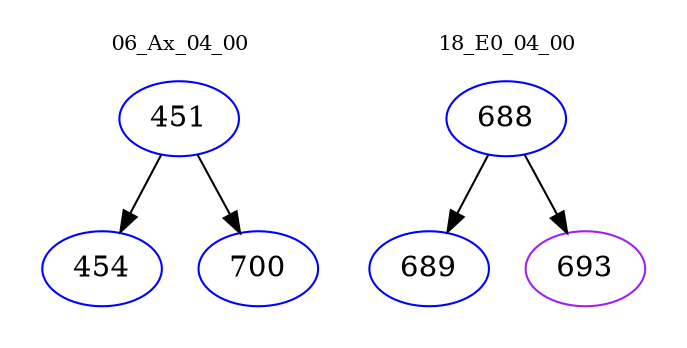 digraph{
subgraph cluster_0 {
color = white
label = "06_Ax_04_00";
fontsize=10;
T0_451 [label="451", color="blue"]
T0_451 -> T0_454 [color="black"]
T0_454 [label="454", color="blue"]
T0_451 -> T0_700 [color="black"]
T0_700 [label="700", color="blue"]
}
subgraph cluster_1 {
color = white
label = "18_E0_04_00";
fontsize=10;
T1_688 [label="688", color="blue"]
T1_688 -> T1_689 [color="black"]
T1_689 [label="689", color="blue"]
T1_688 -> T1_693 [color="black"]
T1_693 [label="693", color="purple"]
}
}

